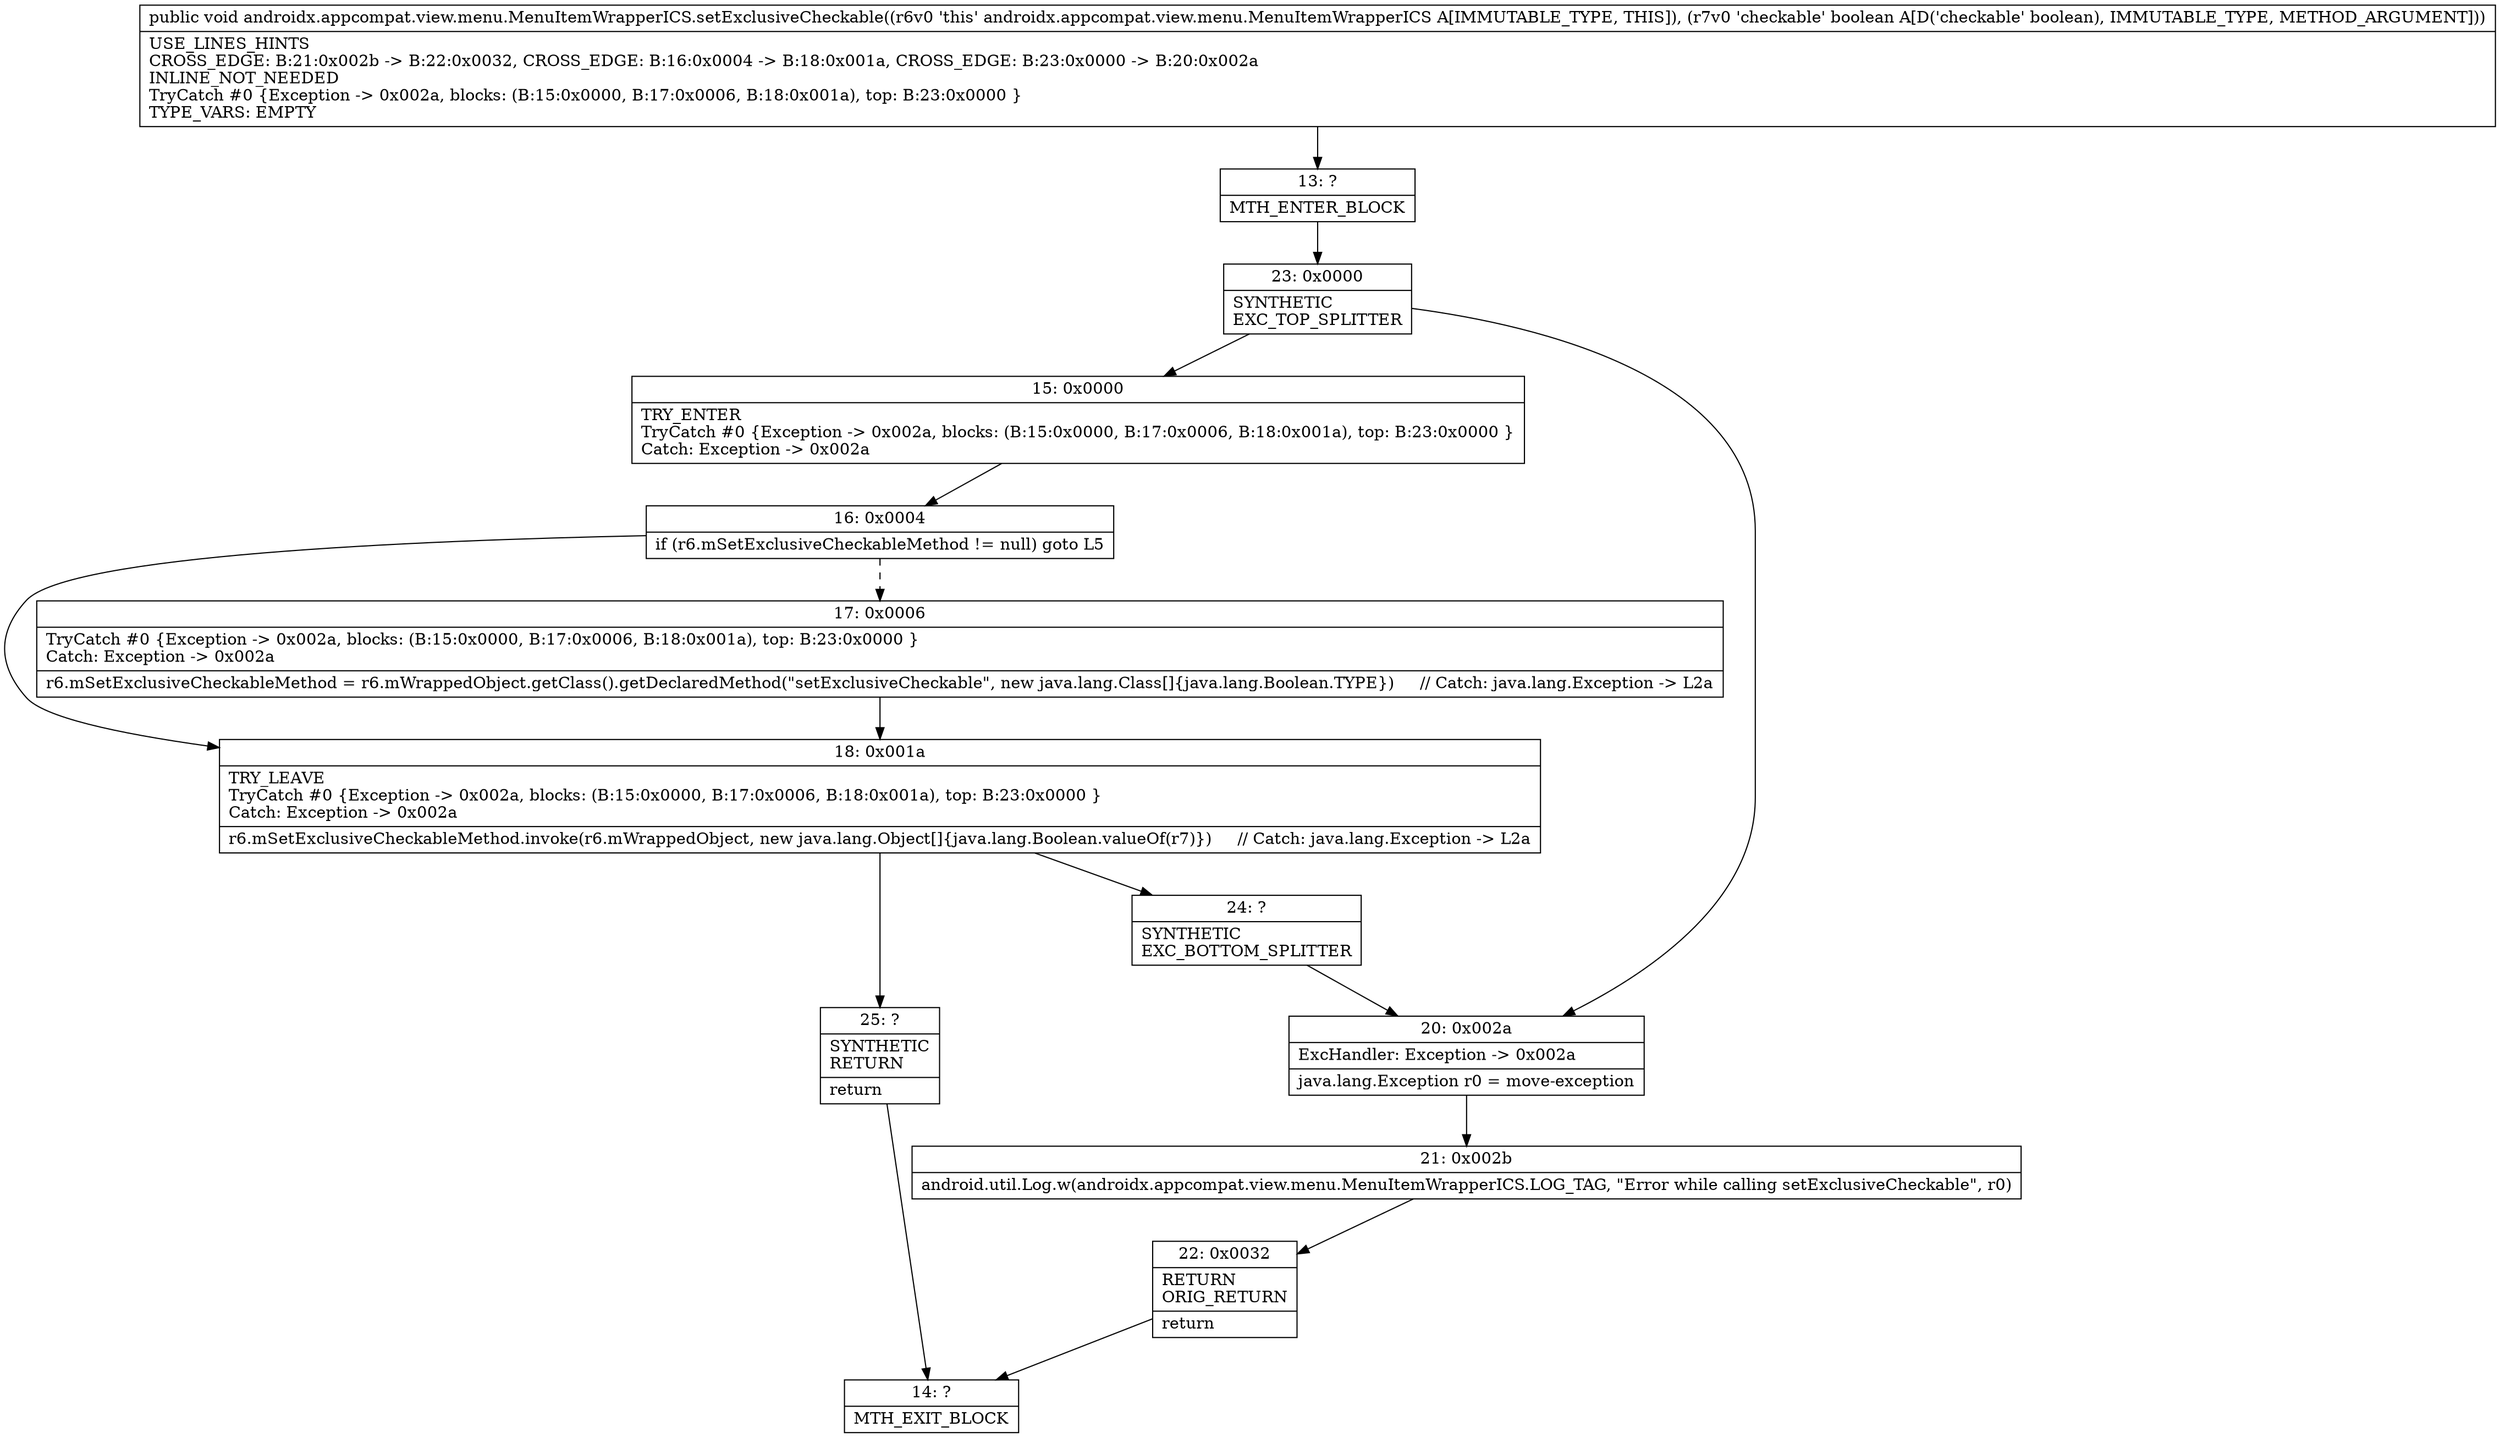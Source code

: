 digraph "CFG forandroidx.appcompat.view.menu.MenuItemWrapperICS.setExclusiveCheckable(Z)V" {
Node_13 [shape=record,label="{13\:\ ?|MTH_ENTER_BLOCK\l}"];
Node_23 [shape=record,label="{23\:\ 0x0000|SYNTHETIC\lEXC_TOP_SPLITTER\l}"];
Node_15 [shape=record,label="{15\:\ 0x0000|TRY_ENTER\lTryCatch #0 \{Exception \-\> 0x002a, blocks: (B:15:0x0000, B:17:0x0006, B:18:0x001a), top: B:23:0x0000 \}\lCatch: Exception \-\> 0x002a\l}"];
Node_16 [shape=record,label="{16\:\ 0x0004|if (r6.mSetExclusiveCheckableMethod != null) goto L5\l}"];
Node_17 [shape=record,label="{17\:\ 0x0006|TryCatch #0 \{Exception \-\> 0x002a, blocks: (B:15:0x0000, B:17:0x0006, B:18:0x001a), top: B:23:0x0000 \}\lCatch: Exception \-\> 0x002a\l|r6.mSetExclusiveCheckableMethod = r6.mWrappedObject.getClass().getDeclaredMethod(\"setExclusiveCheckable\", new java.lang.Class[]\{java.lang.Boolean.TYPE\})     \/\/ Catch: java.lang.Exception \-\> L2a\l}"];
Node_18 [shape=record,label="{18\:\ 0x001a|TRY_LEAVE\lTryCatch #0 \{Exception \-\> 0x002a, blocks: (B:15:0x0000, B:17:0x0006, B:18:0x001a), top: B:23:0x0000 \}\lCatch: Exception \-\> 0x002a\l|r6.mSetExclusiveCheckableMethod.invoke(r6.mWrappedObject, new java.lang.Object[]\{java.lang.Boolean.valueOf(r7)\})     \/\/ Catch: java.lang.Exception \-\> L2a\l}"];
Node_24 [shape=record,label="{24\:\ ?|SYNTHETIC\lEXC_BOTTOM_SPLITTER\l}"];
Node_25 [shape=record,label="{25\:\ ?|SYNTHETIC\lRETURN\l|return\l}"];
Node_14 [shape=record,label="{14\:\ ?|MTH_EXIT_BLOCK\l}"];
Node_20 [shape=record,label="{20\:\ 0x002a|ExcHandler: Exception \-\> 0x002a\l|java.lang.Exception r0 = move\-exception\l}"];
Node_21 [shape=record,label="{21\:\ 0x002b|android.util.Log.w(androidx.appcompat.view.menu.MenuItemWrapperICS.LOG_TAG, \"Error while calling setExclusiveCheckable\", r0)\l}"];
Node_22 [shape=record,label="{22\:\ 0x0032|RETURN\lORIG_RETURN\l|return\l}"];
MethodNode[shape=record,label="{public void androidx.appcompat.view.menu.MenuItemWrapperICS.setExclusiveCheckable((r6v0 'this' androidx.appcompat.view.menu.MenuItemWrapperICS A[IMMUTABLE_TYPE, THIS]), (r7v0 'checkable' boolean A[D('checkable' boolean), IMMUTABLE_TYPE, METHOD_ARGUMENT]))  | USE_LINES_HINTS\lCROSS_EDGE: B:21:0x002b \-\> B:22:0x0032, CROSS_EDGE: B:16:0x0004 \-\> B:18:0x001a, CROSS_EDGE: B:23:0x0000 \-\> B:20:0x002a\lINLINE_NOT_NEEDED\lTryCatch #0 \{Exception \-\> 0x002a, blocks: (B:15:0x0000, B:17:0x0006, B:18:0x001a), top: B:23:0x0000 \}\lTYPE_VARS: EMPTY\l}"];
MethodNode -> Node_13;Node_13 -> Node_23;
Node_23 -> Node_15;
Node_23 -> Node_20;
Node_15 -> Node_16;
Node_16 -> Node_17[style=dashed];
Node_16 -> Node_18;
Node_17 -> Node_18;
Node_18 -> Node_24;
Node_18 -> Node_25;
Node_24 -> Node_20;
Node_25 -> Node_14;
Node_20 -> Node_21;
Node_21 -> Node_22;
Node_22 -> Node_14;
}

